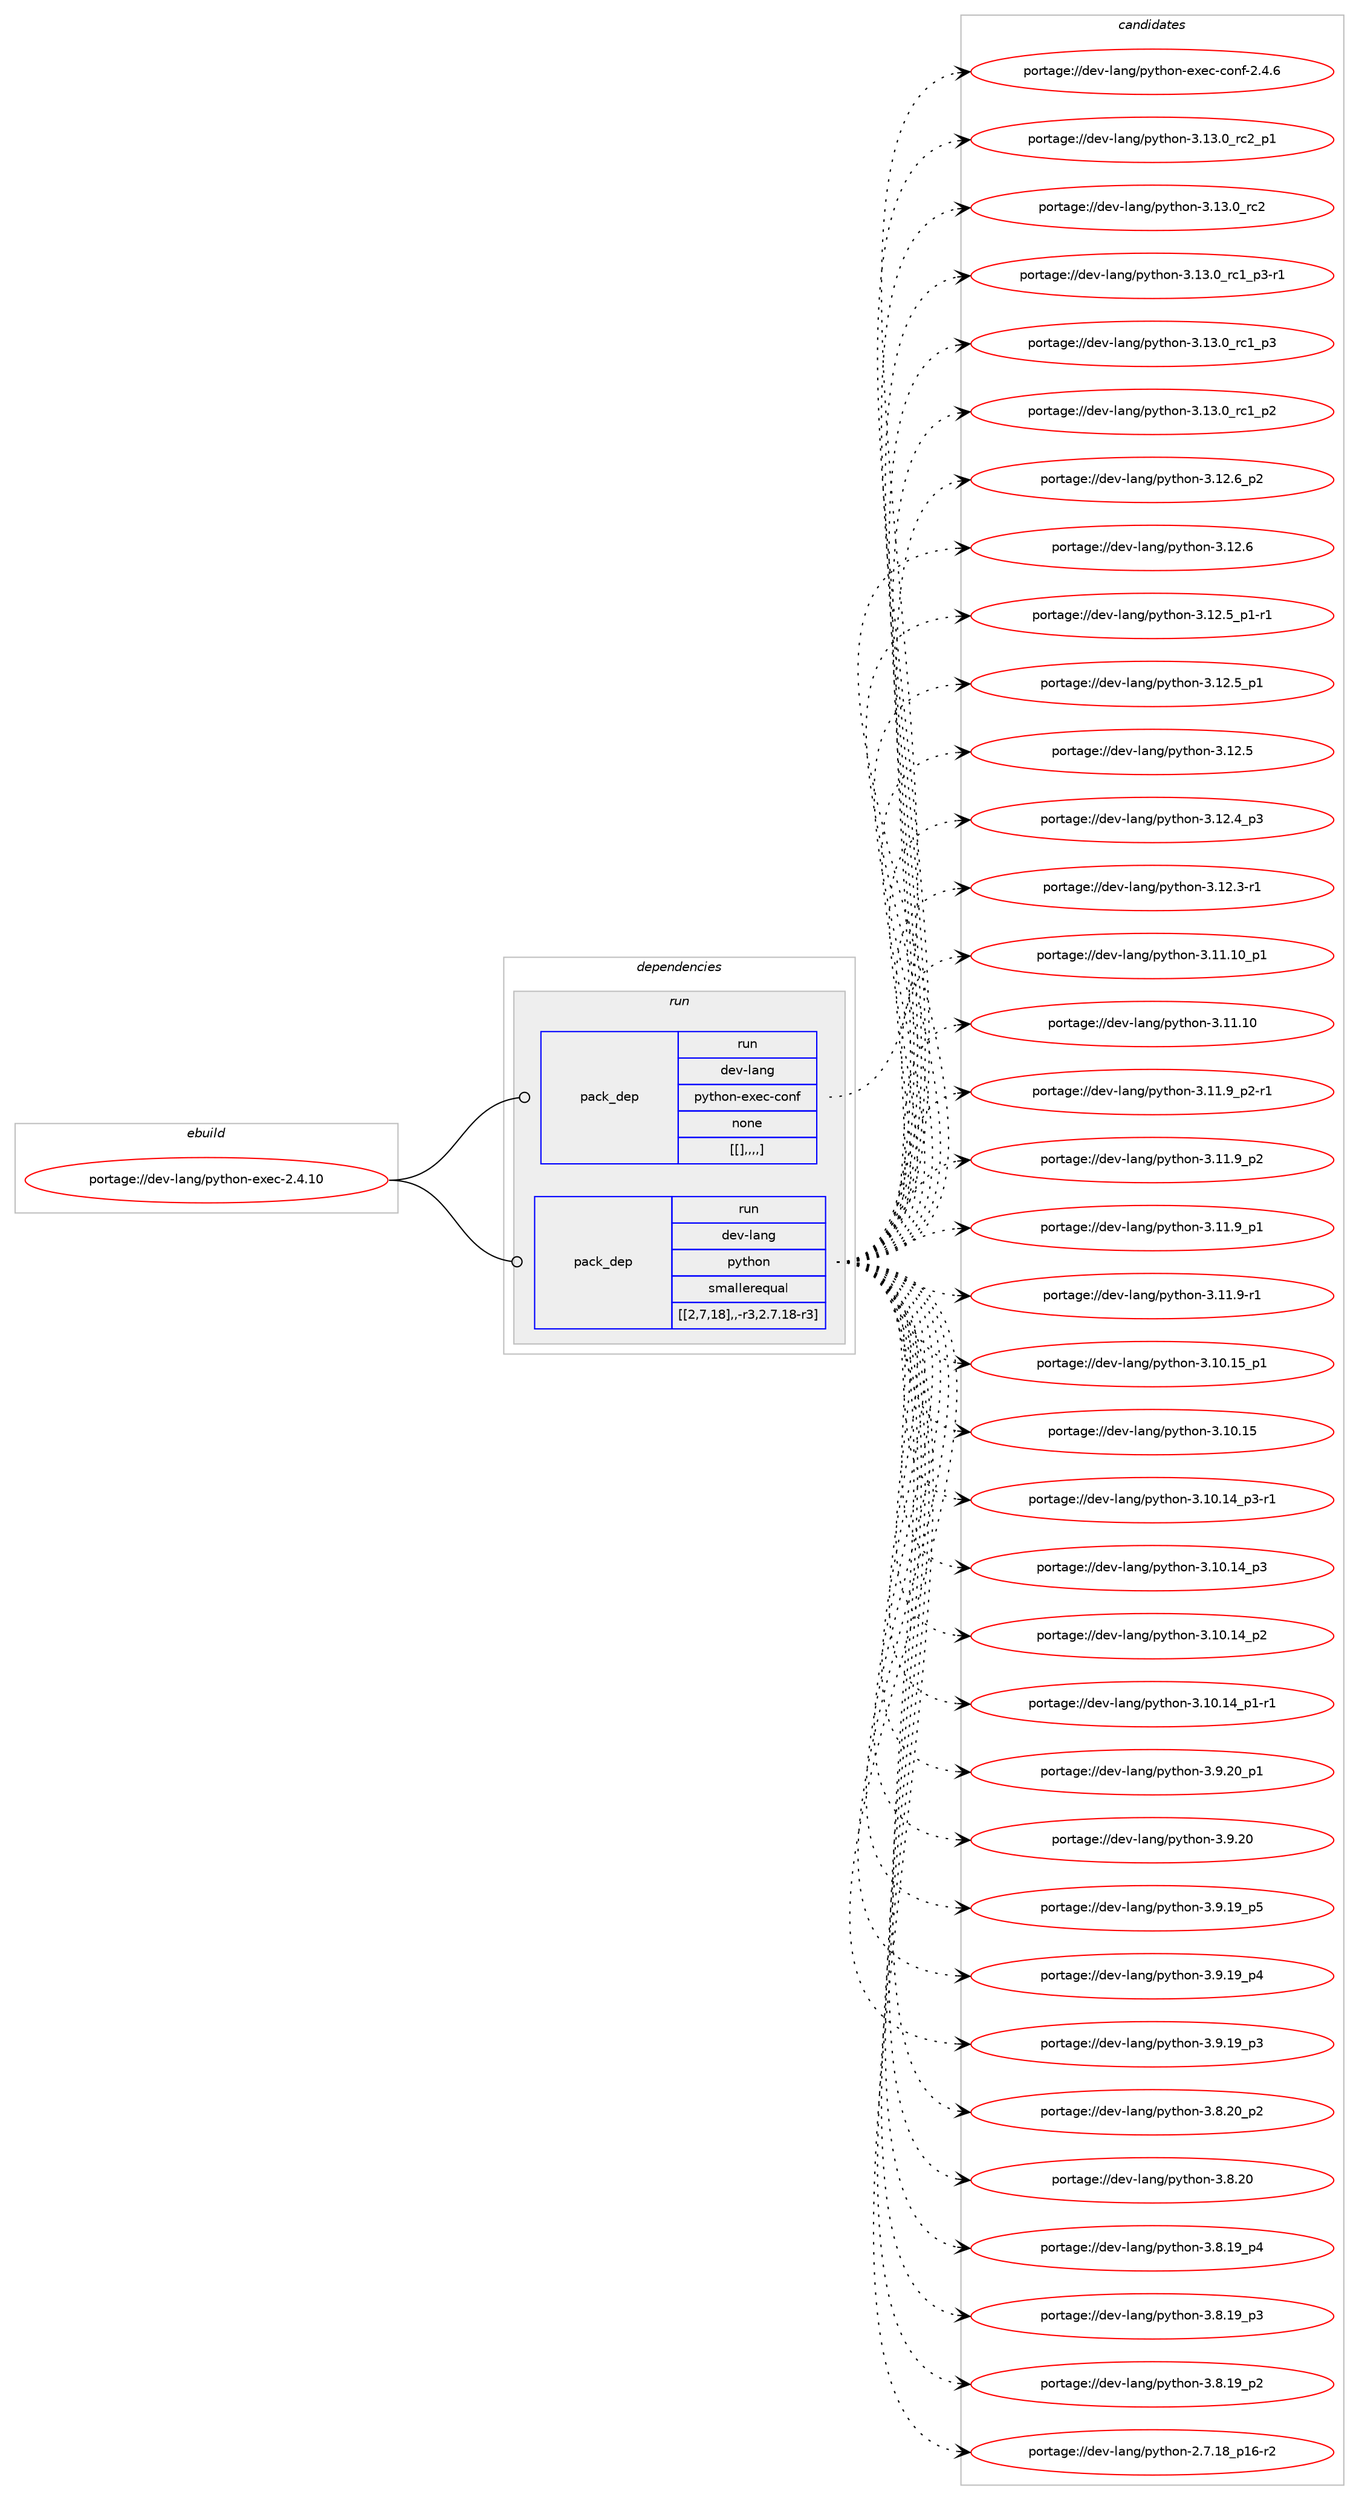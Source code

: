 digraph prolog {

# *************
# Graph options
# *************

newrank=true;
concentrate=true;
compound=true;
graph [rankdir=LR,fontname=Helvetica,fontsize=10,ranksep=1.5];#, ranksep=2.5, nodesep=0.2];
edge  [arrowhead=vee];
node  [fontname=Helvetica,fontsize=10];

# **********
# The ebuild
# **********

subgraph cluster_leftcol {
color=gray;
label=<<i>ebuild</i>>;
id [label="portage://dev-lang/python-exec-2.4.10", color=red, width=4, href="../dev-lang/python-exec-2.4.10.svg"];
}

# ****************
# The dependencies
# ****************

subgraph cluster_midcol {
color=gray;
label=<<i>dependencies</i>>;
subgraph cluster_compile {
fillcolor="#eeeeee";
style=filled;
label=<<i>compile</i>>;
}
subgraph cluster_compileandrun {
fillcolor="#eeeeee";
style=filled;
label=<<i>compile and run</i>>;
}
subgraph cluster_run {
fillcolor="#eeeeee";
style=filled;
label=<<i>run</i>>;
subgraph pack77814 {
dependency103957 [label=<<TABLE BORDER="0" CELLBORDER="1" CELLSPACING="0" CELLPADDING="4" WIDTH="220"><TR><TD ROWSPAN="6" CELLPADDING="30">pack_dep</TD></TR><TR><TD WIDTH="110">run</TD></TR><TR><TD>dev-lang</TD></TR><TR><TD>python-exec-conf</TD></TR><TR><TD>none</TD></TR><TR><TD>[[],,,,]</TD></TR></TABLE>>, shape=none, color=blue];
}
id:e -> dependency103957:w [weight=20,style="solid",arrowhead="odot"];
subgraph pack77815 {
dependency103958 [label=<<TABLE BORDER="0" CELLBORDER="1" CELLSPACING="0" CELLPADDING="4" WIDTH="220"><TR><TD ROWSPAN="6" CELLPADDING="30">pack_dep</TD></TR><TR><TD WIDTH="110">run</TD></TR><TR><TD>dev-lang</TD></TR><TR><TD>python</TD></TR><TR><TD>smallerequal</TD></TR><TR><TD>[[2,7,18],,-r3,2.7.18-r3]</TD></TR></TABLE>>, shape=none, color=blue];
}
id:e -> dependency103958:w [weight=20,style="solid",arrowhead="odot"];
}
}

# **************
# The candidates
# **************

subgraph cluster_choices {
rank=same;
color=gray;
label=<<i>candidates</i>>;

subgraph choice77814 {
color=black;
nodesep=1;
choice10010111845108971101034711212111610411111045101120101994599111110102455046524654 [label="portage://dev-lang/python-exec-conf-2.4.6", color=red, width=4,href="../dev-lang/python-exec-conf-2.4.6.svg"];
dependency103957:e -> choice10010111845108971101034711212111610411111045101120101994599111110102455046524654:w [style=dotted,weight="100"];
}
subgraph choice77815 {
color=black;
nodesep=1;
choice100101118451089711010347112121116104111110455146495146489511499509511249 [label="portage://dev-lang/python-3.13.0_rc2_p1", color=red, width=4,href="../dev-lang/python-3.13.0_rc2_p1.svg"];
choice10010111845108971101034711212111610411111045514649514648951149950 [label="portage://dev-lang/python-3.13.0_rc2", color=red, width=4,href="../dev-lang/python-3.13.0_rc2.svg"];
choice1001011184510897110103471121211161041111104551464951464895114994995112514511449 [label="portage://dev-lang/python-3.13.0_rc1_p3-r1", color=red, width=4,href="../dev-lang/python-3.13.0_rc1_p3-r1.svg"];
choice100101118451089711010347112121116104111110455146495146489511499499511251 [label="portage://dev-lang/python-3.13.0_rc1_p3", color=red, width=4,href="../dev-lang/python-3.13.0_rc1_p3.svg"];
choice100101118451089711010347112121116104111110455146495146489511499499511250 [label="portage://dev-lang/python-3.13.0_rc1_p2", color=red, width=4,href="../dev-lang/python-3.13.0_rc1_p2.svg"];
choice100101118451089711010347112121116104111110455146495046549511250 [label="portage://dev-lang/python-3.12.6_p2", color=red, width=4,href="../dev-lang/python-3.12.6_p2.svg"];
choice10010111845108971101034711212111610411111045514649504654 [label="portage://dev-lang/python-3.12.6", color=red, width=4,href="../dev-lang/python-3.12.6.svg"];
choice1001011184510897110103471121211161041111104551464950465395112494511449 [label="portage://dev-lang/python-3.12.5_p1-r1", color=red, width=4,href="../dev-lang/python-3.12.5_p1-r1.svg"];
choice100101118451089711010347112121116104111110455146495046539511249 [label="portage://dev-lang/python-3.12.5_p1", color=red, width=4,href="../dev-lang/python-3.12.5_p1.svg"];
choice10010111845108971101034711212111610411111045514649504653 [label="portage://dev-lang/python-3.12.5", color=red, width=4,href="../dev-lang/python-3.12.5.svg"];
choice100101118451089711010347112121116104111110455146495046529511251 [label="portage://dev-lang/python-3.12.4_p3", color=red, width=4,href="../dev-lang/python-3.12.4_p3.svg"];
choice100101118451089711010347112121116104111110455146495046514511449 [label="portage://dev-lang/python-3.12.3-r1", color=red, width=4,href="../dev-lang/python-3.12.3-r1.svg"];
choice10010111845108971101034711212111610411111045514649494649489511249 [label="portage://dev-lang/python-3.11.10_p1", color=red, width=4,href="../dev-lang/python-3.11.10_p1.svg"];
choice1001011184510897110103471121211161041111104551464949464948 [label="portage://dev-lang/python-3.11.10", color=red, width=4,href="../dev-lang/python-3.11.10.svg"];
choice1001011184510897110103471121211161041111104551464949465795112504511449 [label="portage://dev-lang/python-3.11.9_p2-r1", color=red, width=4,href="../dev-lang/python-3.11.9_p2-r1.svg"];
choice100101118451089711010347112121116104111110455146494946579511250 [label="portage://dev-lang/python-3.11.9_p2", color=red, width=4,href="../dev-lang/python-3.11.9_p2.svg"];
choice100101118451089711010347112121116104111110455146494946579511249 [label="portage://dev-lang/python-3.11.9_p1", color=red, width=4,href="../dev-lang/python-3.11.9_p1.svg"];
choice100101118451089711010347112121116104111110455146494946574511449 [label="portage://dev-lang/python-3.11.9-r1", color=red, width=4,href="../dev-lang/python-3.11.9-r1.svg"];
choice10010111845108971101034711212111610411111045514649484649539511249 [label="portage://dev-lang/python-3.10.15_p1", color=red, width=4,href="../dev-lang/python-3.10.15_p1.svg"];
choice1001011184510897110103471121211161041111104551464948464953 [label="portage://dev-lang/python-3.10.15", color=red, width=4,href="../dev-lang/python-3.10.15.svg"];
choice100101118451089711010347112121116104111110455146494846495295112514511449 [label="portage://dev-lang/python-3.10.14_p3-r1", color=red, width=4,href="../dev-lang/python-3.10.14_p3-r1.svg"];
choice10010111845108971101034711212111610411111045514649484649529511251 [label="portage://dev-lang/python-3.10.14_p3", color=red, width=4,href="../dev-lang/python-3.10.14_p3.svg"];
choice10010111845108971101034711212111610411111045514649484649529511250 [label="portage://dev-lang/python-3.10.14_p2", color=red, width=4,href="../dev-lang/python-3.10.14_p2.svg"];
choice100101118451089711010347112121116104111110455146494846495295112494511449 [label="portage://dev-lang/python-3.10.14_p1-r1", color=red, width=4,href="../dev-lang/python-3.10.14_p1-r1.svg"];
choice100101118451089711010347112121116104111110455146574650489511249 [label="portage://dev-lang/python-3.9.20_p1", color=red, width=4,href="../dev-lang/python-3.9.20_p1.svg"];
choice10010111845108971101034711212111610411111045514657465048 [label="portage://dev-lang/python-3.9.20", color=red, width=4,href="../dev-lang/python-3.9.20.svg"];
choice100101118451089711010347112121116104111110455146574649579511253 [label="portage://dev-lang/python-3.9.19_p5", color=red, width=4,href="../dev-lang/python-3.9.19_p5.svg"];
choice100101118451089711010347112121116104111110455146574649579511252 [label="portage://dev-lang/python-3.9.19_p4", color=red, width=4,href="../dev-lang/python-3.9.19_p4.svg"];
choice100101118451089711010347112121116104111110455146574649579511251 [label="portage://dev-lang/python-3.9.19_p3", color=red, width=4,href="../dev-lang/python-3.9.19_p3.svg"];
choice100101118451089711010347112121116104111110455146564650489511250 [label="portage://dev-lang/python-3.8.20_p2", color=red, width=4,href="../dev-lang/python-3.8.20_p2.svg"];
choice10010111845108971101034711212111610411111045514656465048 [label="portage://dev-lang/python-3.8.20", color=red, width=4,href="../dev-lang/python-3.8.20.svg"];
choice100101118451089711010347112121116104111110455146564649579511252 [label="portage://dev-lang/python-3.8.19_p4", color=red, width=4,href="../dev-lang/python-3.8.19_p4.svg"];
choice100101118451089711010347112121116104111110455146564649579511251 [label="portage://dev-lang/python-3.8.19_p3", color=red, width=4,href="../dev-lang/python-3.8.19_p3.svg"];
choice100101118451089711010347112121116104111110455146564649579511250 [label="portage://dev-lang/python-3.8.19_p2", color=red, width=4,href="../dev-lang/python-3.8.19_p2.svg"];
choice100101118451089711010347112121116104111110455046554649569511249544511450 [label="portage://dev-lang/python-2.7.18_p16-r2", color=red, width=4,href="../dev-lang/python-2.7.18_p16-r2.svg"];
dependency103958:e -> choice100101118451089711010347112121116104111110455146495146489511499509511249:w [style=dotted,weight="100"];
dependency103958:e -> choice10010111845108971101034711212111610411111045514649514648951149950:w [style=dotted,weight="100"];
dependency103958:e -> choice1001011184510897110103471121211161041111104551464951464895114994995112514511449:w [style=dotted,weight="100"];
dependency103958:e -> choice100101118451089711010347112121116104111110455146495146489511499499511251:w [style=dotted,weight="100"];
dependency103958:e -> choice100101118451089711010347112121116104111110455146495146489511499499511250:w [style=dotted,weight="100"];
dependency103958:e -> choice100101118451089711010347112121116104111110455146495046549511250:w [style=dotted,weight="100"];
dependency103958:e -> choice10010111845108971101034711212111610411111045514649504654:w [style=dotted,weight="100"];
dependency103958:e -> choice1001011184510897110103471121211161041111104551464950465395112494511449:w [style=dotted,weight="100"];
dependency103958:e -> choice100101118451089711010347112121116104111110455146495046539511249:w [style=dotted,weight="100"];
dependency103958:e -> choice10010111845108971101034711212111610411111045514649504653:w [style=dotted,weight="100"];
dependency103958:e -> choice100101118451089711010347112121116104111110455146495046529511251:w [style=dotted,weight="100"];
dependency103958:e -> choice100101118451089711010347112121116104111110455146495046514511449:w [style=dotted,weight="100"];
dependency103958:e -> choice10010111845108971101034711212111610411111045514649494649489511249:w [style=dotted,weight="100"];
dependency103958:e -> choice1001011184510897110103471121211161041111104551464949464948:w [style=dotted,weight="100"];
dependency103958:e -> choice1001011184510897110103471121211161041111104551464949465795112504511449:w [style=dotted,weight="100"];
dependency103958:e -> choice100101118451089711010347112121116104111110455146494946579511250:w [style=dotted,weight="100"];
dependency103958:e -> choice100101118451089711010347112121116104111110455146494946579511249:w [style=dotted,weight="100"];
dependency103958:e -> choice100101118451089711010347112121116104111110455146494946574511449:w [style=dotted,weight="100"];
dependency103958:e -> choice10010111845108971101034711212111610411111045514649484649539511249:w [style=dotted,weight="100"];
dependency103958:e -> choice1001011184510897110103471121211161041111104551464948464953:w [style=dotted,weight="100"];
dependency103958:e -> choice100101118451089711010347112121116104111110455146494846495295112514511449:w [style=dotted,weight="100"];
dependency103958:e -> choice10010111845108971101034711212111610411111045514649484649529511251:w [style=dotted,weight="100"];
dependency103958:e -> choice10010111845108971101034711212111610411111045514649484649529511250:w [style=dotted,weight="100"];
dependency103958:e -> choice100101118451089711010347112121116104111110455146494846495295112494511449:w [style=dotted,weight="100"];
dependency103958:e -> choice100101118451089711010347112121116104111110455146574650489511249:w [style=dotted,weight="100"];
dependency103958:e -> choice10010111845108971101034711212111610411111045514657465048:w [style=dotted,weight="100"];
dependency103958:e -> choice100101118451089711010347112121116104111110455146574649579511253:w [style=dotted,weight="100"];
dependency103958:e -> choice100101118451089711010347112121116104111110455146574649579511252:w [style=dotted,weight="100"];
dependency103958:e -> choice100101118451089711010347112121116104111110455146574649579511251:w [style=dotted,weight="100"];
dependency103958:e -> choice100101118451089711010347112121116104111110455146564650489511250:w [style=dotted,weight="100"];
dependency103958:e -> choice10010111845108971101034711212111610411111045514656465048:w [style=dotted,weight="100"];
dependency103958:e -> choice100101118451089711010347112121116104111110455146564649579511252:w [style=dotted,weight="100"];
dependency103958:e -> choice100101118451089711010347112121116104111110455146564649579511251:w [style=dotted,weight="100"];
dependency103958:e -> choice100101118451089711010347112121116104111110455146564649579511250:w [style=dotted,weight="100"];
dependency103958:e -> choice100101118451089711010347112121116104111110455046554649569511249544511450:w [style=dotted,weight="100"];
}
}

}
